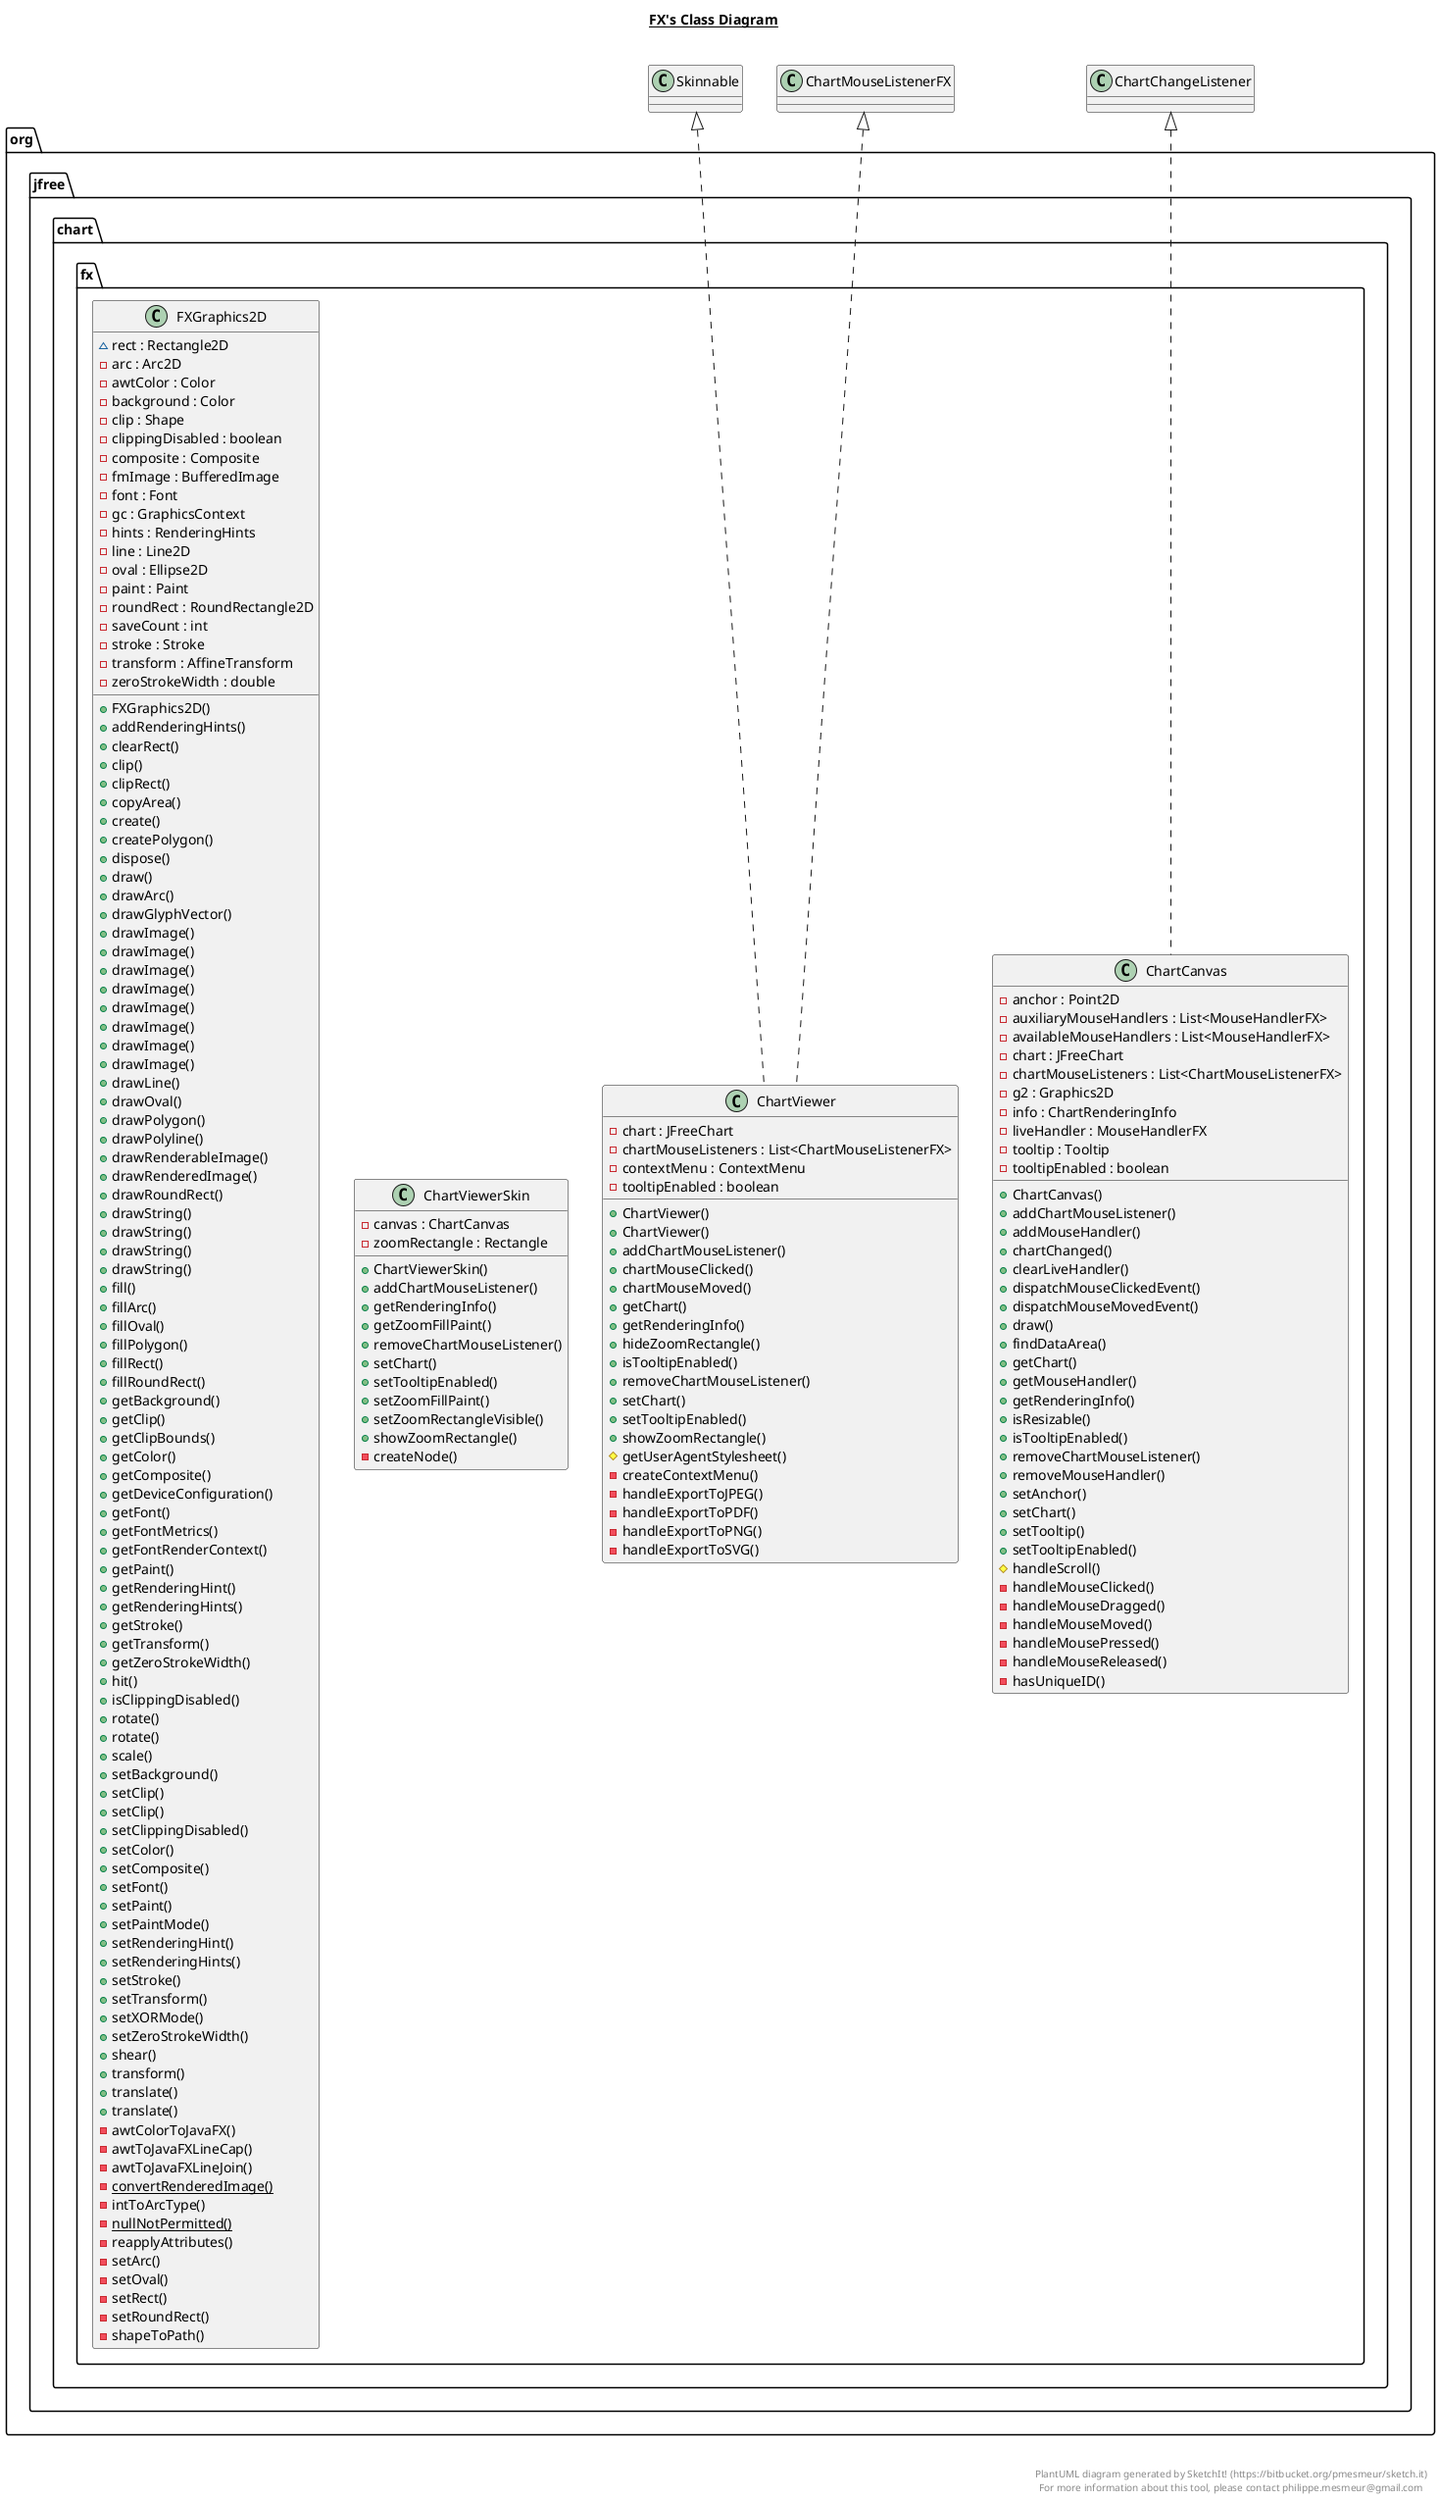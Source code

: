 @startuml

title __FX's Class Diagram__\n

  namespace org.jfree.chart {
    namespace fx {
      class org.jfree.chart.fx.ChartCanvas {
          - anchor : Point2D
          - auxiliaryMouseHandlers : List<MouseHandlerFX>
          - availableMouseHandlers : List<MouseHandlerFX>
          - chart : JFreeChart
          - chartMouseListeners : List<ChartMouseListenerFX>
          - g2 : Graphics2D
          - info : ChartRenderingInfo
          - liveHandler : MouseHandlerFX
          - tooltip : Tooltip
          - tooltipEnabled : boolean
          + ChartCanvas()
          + addChartMouseListener()
          + addMouseHandler()
          + chartChanged()
          + clearLiveHandler()
          + dispatchMouseClickedEvent()
          + dispatchMouseMovedEvent()
          + draw()
          + findDataArea()
          + getChart()
          + getMouseHandler()
          + getRenderingInfo()
          + isResizable()
          + isTooltipEnabled()
          + removeChartMouseListener()
          + removeMouseHandler()
          + setAnchor()
          + setChart()
          + setTooltip()
          + setTooltipEnabled()
          # handleScroll()
          - handleMouseClicked()
          - handleMouseDragged()
          - handleMouseMoved()
          - handleMousePressed()
          - handleMouseReleased()
          - hasUniqueID()
      }
    }
  }
  

  namespace org.jfree.chart {
    namespace fx {
      class org.jfree.chart.fx.ChartViewer {
          - chart : JFreeChart
          - chartMouseListeners : List<ChartMouseListenerFX>
          - contextMenu : ContextMenu
          - tooltipEnabled : boolean
          + ChartViewer()
          + ChartViewer()
          + addChartMouseListener()
          + chartMouseClicked()
          + chartMouseMoved()
          + getChart()
          + getRenderingInfo()
          + hideZoomRectangle()
          + isTooltipEnabled()
          + removeChartMouseListener()
          + setChart()
          + setTooltipEnabled()
          + showZoomRectangle()
          # getUserAgentStylesheet()
          - createContextMenu()
          - handleExportToJPEG()
          - handleExportToPDF()
          - handleExportToPNG()
          - handleExportToSVG()
      }
    }
  }
  

  namespace org.jfree.chart {
    namespace fx {
      class org.jfree.chart.fx.ChartViewerSkin {
          - canvas : ChartCanvas
          - zoomRectangle : Rectangle
          + ChartViewerSkin()
          + addChartMouseListener()
          + getRenderingInfo()
          + getZoomFillPaint()
          + removeChartMouseListener()
          + setChart()
          + setTooltipEnabled()
          + setZoomFillPaint()
          + setZoomRectangleVisible()
          + showZoomRectangle()
          - createNode()
      }
    }
  }
  

  namespace org.jfree.chart {
    namespace fx {
      class org.jfree.chart.fx.FXGraphics2D {
          ~ rect : Rectangle2D
          - arc : Arc2D
          - awtColor : Color
          - background : Color
          - clip : Shape
          - clippingDisabled : boolean
          - composite : Composite
          - fmImage : BufferedImage
          - font : Font
          - gc : GraphicsContext
          - hints : RenderingHints
          - line : Line2D
          - oval : Ellipse2D
          - paint : Paint
          - roundRect : RoundRectangle2D
          - saveCount : int
          - stroke : Stroke
          - transform : AffineTransform
          - zeroStrokeWidth : double
          + FXGraphics2D()
          + addRenderingHints()
          + clearRect()
          + clip()
          + clipRect()
          + copyArea()
          + create()
          + createPolygon()
          + dispose()
          + draw()
          + drawArc()
          + drawGlyphVector()
          + drawImage()
          + drawImage()
          + drawImage()
          + drawImage()
          + drawImage()
          + drawImage()
          + drawImage()
          + drawImage()
          + drawLine()
          + drawOval()
          + drawPolygon()
          + drawPolyline()
          + drawRenderableImage()
          + drawRenderedImage()
          + drawRoundRect()
          + drawString()
          + drawString()
          + drawString()
          + drawString()
          + fill()
          + fillArc()
          + fillOval()
          + fillPolygon()
          + fillRect()
          + fillRoundRect()
          + getBackground()
          + getClip()
          + getClipBounds()
          + getColor()
          + getComposite()
          + getDeviceConfiguration()
          + getFont()
          + getFontMetrics()
          + getFontRenderContext()
          + getPaint()
          + getRenderingHint()
          + getRenderingHints()
          + getStroke()
          + getTransform()
          + getZeroStrokeWidth()
          + hit()
          + isClippingDisabled()
          + rotate()
          + rotate()
          + scale()
          + setBackground()
          + setClip()
          + setClip()
          + setClippingDisabled()
          + setColor()
          + setComposite()
          + setFont()
          + setPaint()
          + setPaintMode()
          + setRenderingHint()
          + setRenderingHints()
          + setStroke()
          + setTransform()
          + setXORMode()
          + setZeroStrokeWidth()
          + shear()
          + transform()
          + translate()
          + translate()
          - awtColorToJavaFX()
          - awtToJavaFXLineCap()
          - awtToJavaFXLineJoin()
          {static} - convertRenderedImage()
          - intToArcType()
          {static} - nullNotPermitted()
          - reapplyAttributes()
          - setArc()
          - setOval()
          - setRect()
          - setRoundRect()
          - shapeToPath()
      }
    }
  }
  

  org.jfree.chart.fx.ChartCanvas .up.|> ChartChangeListener
  org.jfree.chart.fx.ChartViewer .up.|> ChartMouseListenerFX
  org.jfree.chart.fx.ChartViewer .up.|> Skinnable


right footer


PlantUML diagram generated by SketchIt! (https://bitbucket.org/pmesmeur/sketch.it)
For more information about this tool, please contact philippe.mesmeur@gmail.com
endfooter

@enduml
